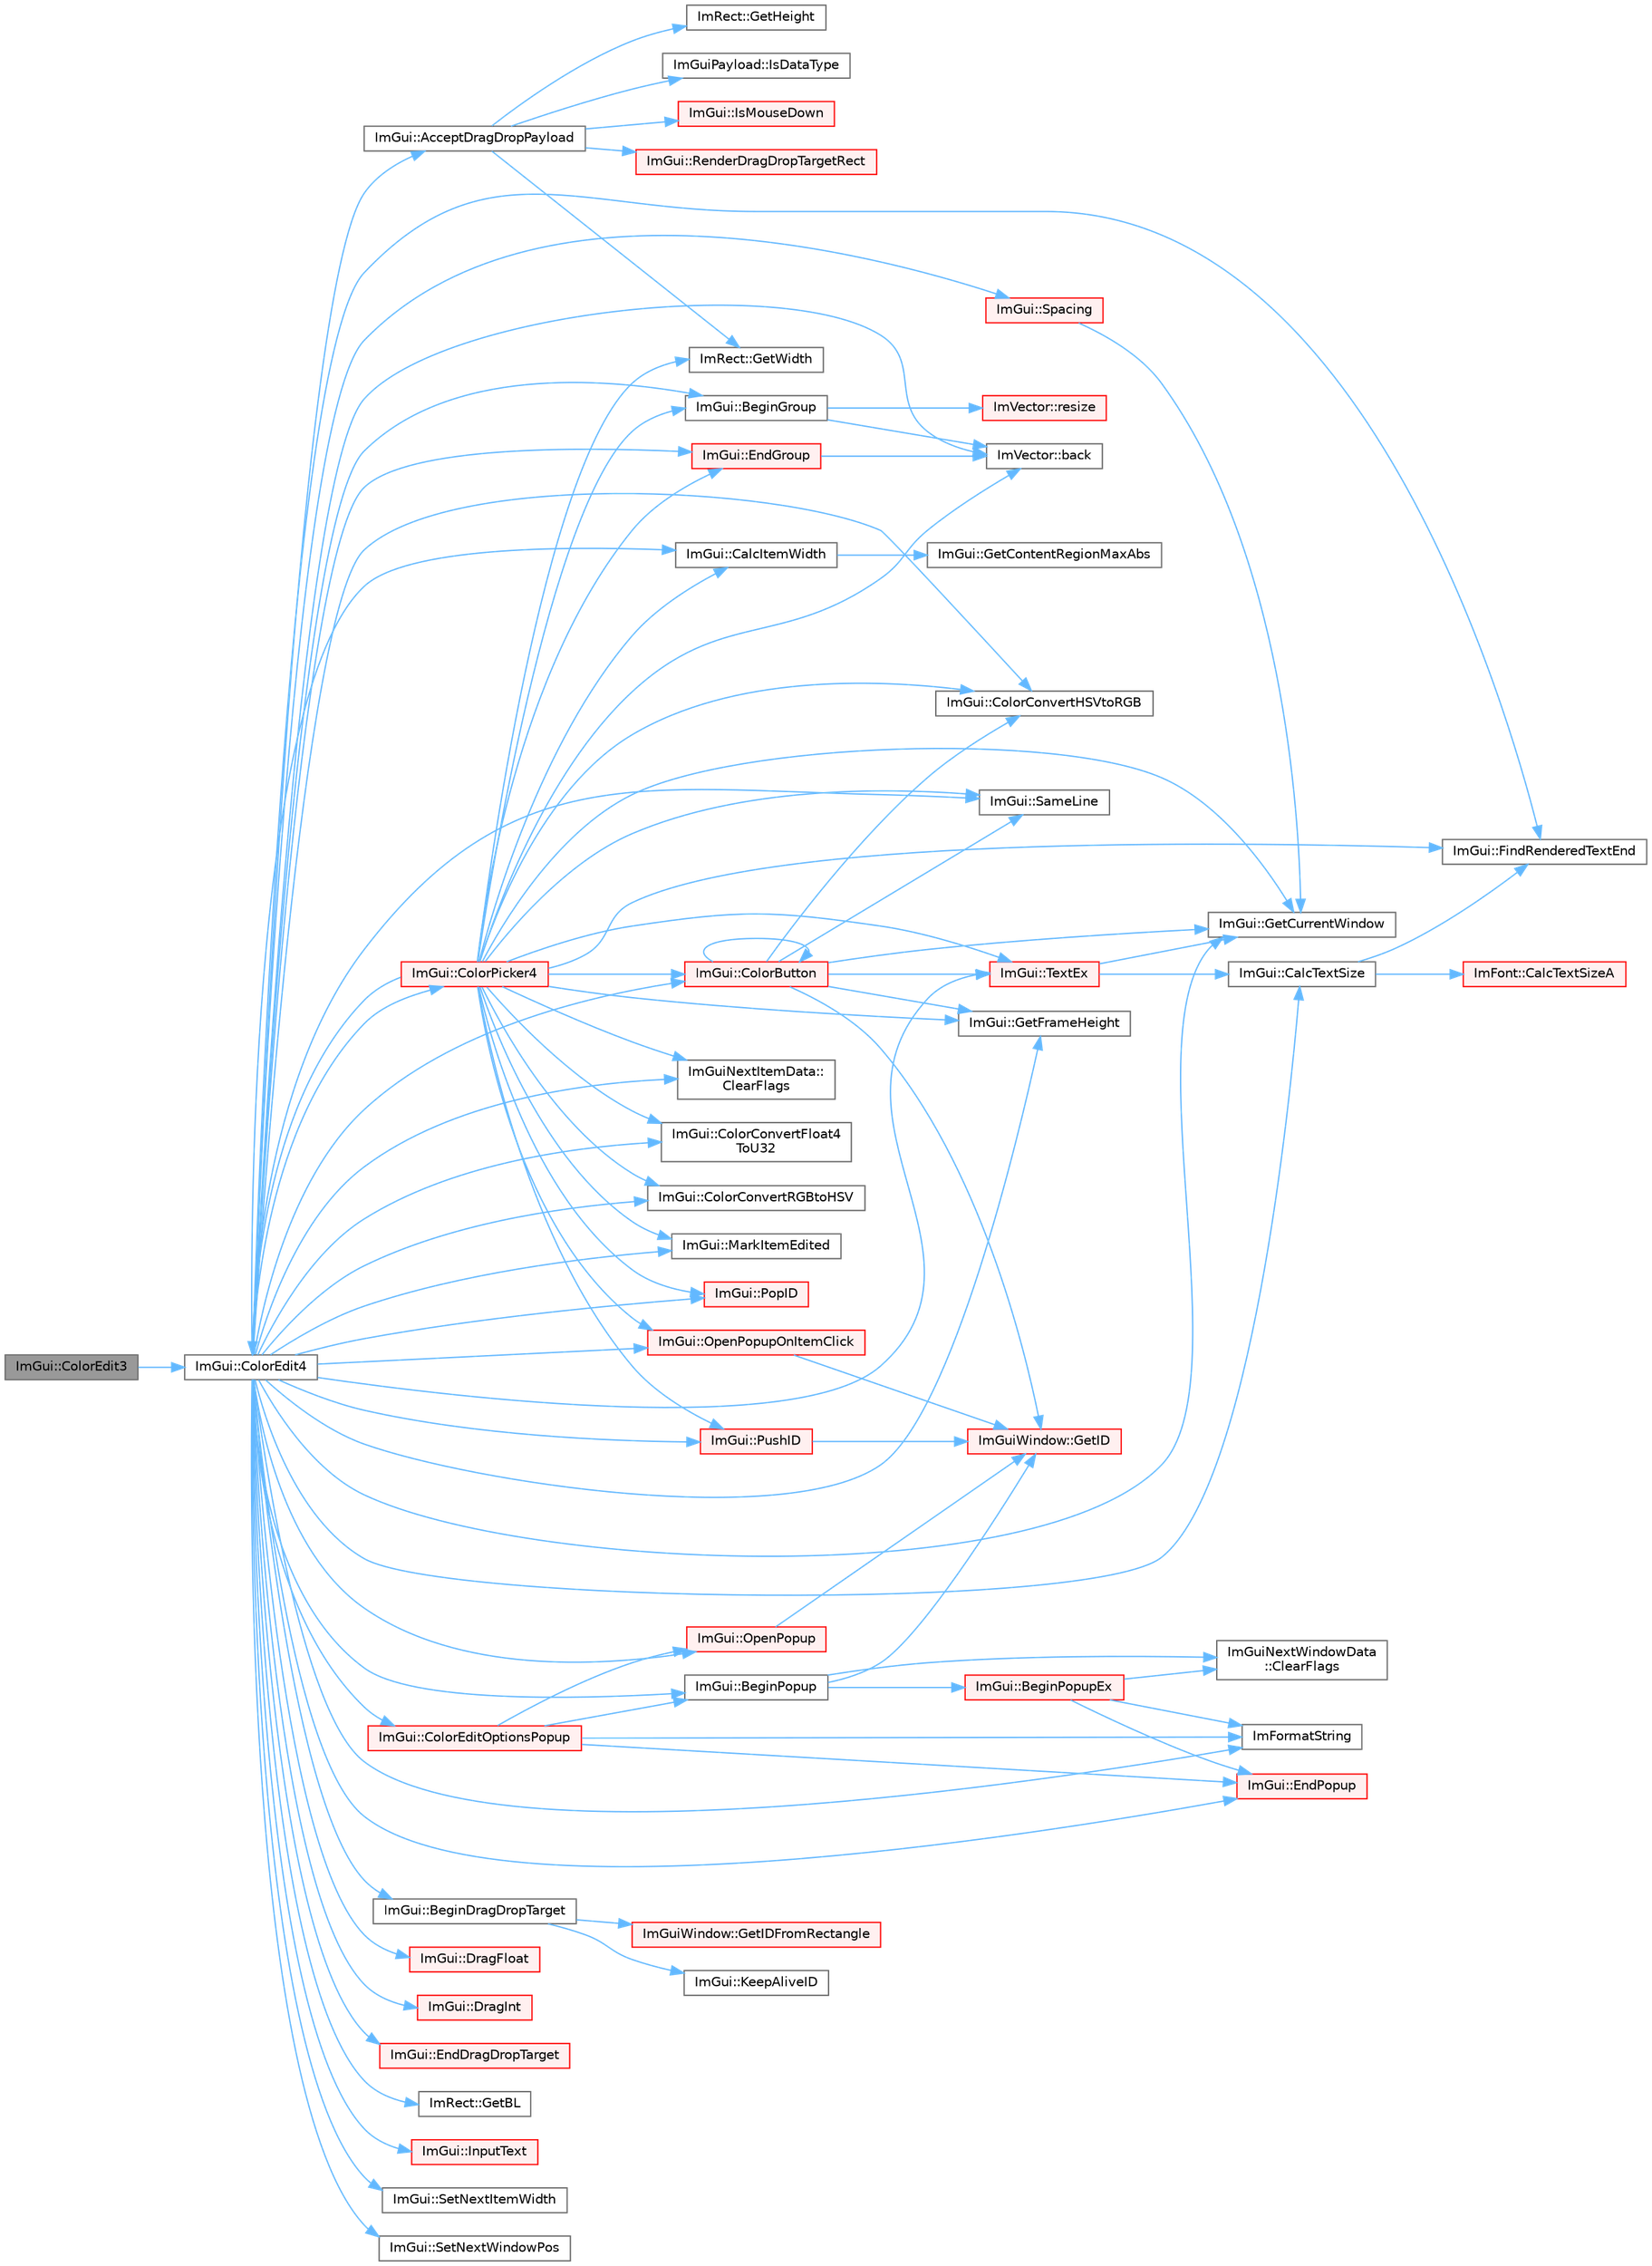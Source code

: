 digraph "ImGui::ColorEdit3"
{
 // LATEX_PDF_SIZE
  bgcolor="transparent";
  edge [fontname=Helvetica,fontsize=10,labelfontname=Helvetica,labelfontsize=10];
  node [fontname=Helvetica,fontsize=10,shape=box,height=0.2,width=0.4];
  rankdir="LR";
  Node1 [id="Node000001",label="ImGui::ColorEdit3",height=0.2,width=0.4,color="gray40", fillcolor="grey60", style="filled", fontcolor="black",tooltip=" "];
  Node1 -> Node2 [id="edge1_Node000001_Node000002",color="steelblue1",style="solid",tooltip=" "];
  Node2 [id="Node000002",label="ImGui::ColorEdit4",height=0.2,width=0.4,color="grey40", fillcolor="white", style="filled",URL="$namespace_im_gui.html#ac3f45e2aa0b1d591cc8a2cdf8b566a45",tooltip=" "];
  Node2 -> Node3 [id="edge2_Node000002_Node000003",color="steelblue1",style="solid",tooltip=" "];
  Node3 [id="Node000003",label="ImGui::AcceptDragDropPayload",height=0.2,width=0.4,color="grey40", fillcolor="white", style="filled",URL="$namespace_im_gui.html#a5e0dac39e249bf50e2ae96dc4a97cb18",tooltip=" "];
  Node3 -> Node4 [id="edge3_Node000003_Node000004",color="steelblue1",style="solid",tooltip=" "];
  Node4 [id="Node000004",label="ImRect::GetHeight",height=0.2,width=0.4,color="grey40", fillcolor="white", style="filled",URL="$struct_im_rect.html#a748d8ae9cb26508951ec6e2f2df0625b",tooltip=" "];
  Node3 -> Node5 [id="edge4_Node000003_Node000005",color="steelblue1",style="solid",tooltip=" "];
  Node5 [id="Node000005",label="ImRect::GetWidth",height=0.2,width=0.4,color="grey40", fillcolor="white", style="filled",URL="$struct_im_rect.html#afa75cb8491f20901c96166d17dcddac4",tooltip=" "];
  Node3 -> Node6 [id="edge5_Node000003_Node000006",color="steelblue1",style="solid",tooltip=" "];
  Node6 [id="Node000006",label="ImGuiPayload::IsDataType",height=0.2,width=0.4,color="grey40", fillcolor="white", style="filled",URL="$struct_im_gui_payload.html#a7864aeb80bc28683748d015562eead4d",tooltip=" "];
  Node3 -> Node7 [id="edge6_Node000003_Node000007",color="steelblue1",style="solid",tooltip=" "];
  Node7 [id="Node000007",label="ImGui::IsMouseDown",height=0.2,width=0.4,color="red", fillcolor="#FFF0F0", style="filled",URL="$namespace_im_gui.html#aed7dae248aa865bf06c1d60c0e809537",tooltip=" "];
  Node3 -> Node14 [id="edge7_Node000003_Node000014",color="steelblue1",style="solid",tooltip=" "];
  Node14 [id="Node000014",label="ImGui::RenderDragDropTargetRect",height=0.2,width=0.4,color="red", fillcolor="#FFF0F0", style="filled",URL="$namespace_im_gui.html#a243a62fece1096c59442bba21f0aa736",tooltip=" "];
  Node2 -> Node36 [id="edge8_Node000002_Node000036",color="steelblue1",style="solid",tooltip=" "];
  Node36 [id="Node000036",label="ImVector::back",height=0.2,width=0.4,color="grey40", fillcolor="white", style="filled",URL="$struct_im_vector.html#a2d80e87e81b1b01143c8d8be93e6fde1",tooltip=" "];
  Node2 -> Node37 [id="edge9_Node000002_Node000037",color="steelblue1",style="solid",tooltip=" "];
  Node37 [id="Node000037",label="ImGui::BeginDragDropTarget",height=0.2,width=0.4,color="grey40", fillcolor="white", style="filled",URL="$namespace_im_gui.html#ac42384c3181406bbd0f3f4f77a73c7ed",tooltip=" "];
  Node37 -> Node38 [id="edge10_Node000037_Node000038",color="steelblue1",style="solid",tooltip=" "];
  Node38 [id="Node000038",label="ImGuiWindow::GetIDFromRectangle",height=0.2,width=0.4,color="red", fillcolor="#FFF0F0", style="filled",URL="$struct_im_gui_window.html#a44931b6e73248930490d2c89377a8233",tooltip=" "];
  Node37 -> Node41 [id="edge11_Node000037_Node000041",color="steelblue1",style="solid",tooltip=" "];
  Node41 [id="Node000041",label="ImGui::KeepAliveID",height=0.2,width=0.4,color="grey40", fillcolor="white", style="filled",URL="$namespace_im_gui.html#a85a245c78a9f7c351636bdad6e60c488",tooltip=" "];
  Node2 -> Node42 [id="edge12_Node000002_Node000042",color="steelblue1",style="solid",tooltip=" "];
  Node42 [id="Node000042",label="ImGui::BeginGroup",height=0.2,width=0.4,color="grey40", fillcolor="white", style="filled",URL="$namespace_im_gui.html#a42407e196b7ed2a8755bff28aae9805f",tooltip=" "];
  Node42 -> Node36 [id="edge13_Node000042_Node000036",color="steelblue1",style="solid",tooltip=" "];
  Node42 -> Node43 [id="edge14_Node000042_Node000043",color="steelblue1",style="solid",tooltip=" "];
  Node43 [id="Node000043",label="ImVector::resize",height=0.2,width=0.4,color="red", fillcolor="#FFF0F0", style="filled",URL="$struct_im_vector.html#ac371dd62e56ae486b1a5038cf07eee56",tooltip=" "];
  Node2 -> Node46 [id="edge15_Node000002_Node000046",color="steelblue1",style="solid",tooltip=" "];
  Node46 [id="Node000046",label="ImGui::BeginPopup",height=0.2,width=0.4,color="grey40", fillcolor="white", style="filled",URL="$namespace_im_gui.html#a10e213926d8ca212266bc5fbded1e026",tooltip=" "];
  Node46 -> Node47 [id="edge16_Node000046_Node000047",color="steelblue1",style="solid",tooltip=" "];
  Node47 [id="Node000047",label="ImGui::BeginPopupEx",height=0.2,width=0.4,color="red", fillcolor="#FFF0F0", style="filled",URL="$namespace_im_gui.html#a89da3a22300e8293257b6cfdf1b83b7a",tooltip=" "];
  Node47 -> Node50 [id="edge17_Node000047_Node000050",color="steelblue1",style="solid",tooltip=" "];
  Node50 [id="Node000050",label="ImGuiNextWindowData\l::ClearFlags",height=0.2,width=0.4,color="grey40", fillcolor="white", style="filled",URL="$struct_im_gui_next_window_data.html#a9543431fafe3d0627fdecc5fa839487c",tooltip=" "];
  Node47 -> Node115 [id="edge18_Node000047_Node000115",color="steelblue1",style="solid",tooltip=" "];
  Node115 [id="Node000115",label="ImGui::EndPopup",height=0.2,width=0.4,color="red", fillcolor="#FFF0F0", style="filled",URL="$namespace_im_gui.html#aa6a9b5696f2ea7eed7683425fc77b8f2",tooltip=" "];
  Node47 -> Node127 [id="edge19_Node000047_Node000127",color="steelblue1",style="solid",tooltip=" "];
  Node127 [id="Node000127",label="ImFormatString",height=0.2,width=0.4,color="grey40", fillcolor="white", style="filled",URL="$imgui_8cpp.html#a75ccaf7d676b1f567ba888ae42ac3809",tooltip=" "];
  Node46 -> Node50 [id="edge20_Node000046_Node000050",color="steelblue1",style="solid",tooltip=" "];
  Node46 -> Node125 [id="edge21_Node000046_Node000125",color="steelblue1",style="solid",tooltip=" "];
  Node125 [id="Node000125",label="ImGuiWindow::GetID",height=0.2,width=0.4,color="red", fillcolor="#FFF0F0", style="filled",URL="$struct_im_gui_window.html#a66400a63bc0b54d7d29e08d1b1b1a42b",tooltip=" "];
  Node2 -> Node156 [id="edge22_Node000002_Node000156",color="steelblue1",style="solid",tooltip=" "];
  Node156 [id="Node000156",label="ImGui::CalcItemWidth",height=0.2,width=0.4,color="grey40", fillcolor="white", style="filled",URL="$namespace_im_gui.html#ab3b3ba92ebd8bca4a552dd93321a1994",tooltip=" "];
  Node156 -> Node157 [id="edge23_Node000156_Node000157",color="steelblue1",style="solid",tooltip=" "];
  Node157 [id="Node000157",label="ImGui::GetContentRegionMaxAbs",height=0.2,width=0.4,color="grey40", fillcolor="white", style="filled",URL="$namespace_im_gui.html#adc4d9b0d735ffae1f1598c4df038024c",tooltip=" "];
  Node2 -> Node158 [id="edge24_Node000002_Node000158",color="steelblue1",style="solid",tooltip=" "];
  Node158 [id="Node000158",label="ImGui::CalcTextSize",height=0.2,width=0.4,color="grey40", fillcolor="white", style="filled",URL="$namespace_im_gui.html#a848b9db6cc4a186751c0ecebcaadc33b",tooltip=" "];
  Node158 -> Node159 [id="edge25_Node000158_Node000159",color="steelblue1",style="solid",tooltip=" "];
  Node159 [id="Node000159",label="ImFont::CalcTextSizeA",height=0.2,width=0.4,color="red", fillcolor="#FFF0F0", style="filled",URL="$struct_im_font.html#ad67f64fd206ad197f4b93b1a1ae27cfe",tooltip=" "];
  Node158 -> Node162 [id="edge26_Node000158_Node000162",color="steelblue1",style="solid",tooltip=" "];
  Node162 [id="Node000162",label="ImGui::FindRenderedTextEnd",height=0.2,width=0.4,color="grey40", fillcolor="white", style="filled",URL="$namespace_im_gui.html#a7671e1dbc803a31b06081b52a771d83f",tooltip=" "];
  Node2 -> Node163 [id="edge27_Node000002_Node000163",color="steelblue1",style="solid",tooltip=" "];
  Node163 [id="Node000163",label="ImGuiNextItemData::\lClearFlags",height=0.2,width=0.4,color="grey40", fillcolor="white", style="filled",URL="$struct_im_gui_next_item_data.html#a0159fd0bdffe71c29271a3dbdde9013b",tooltip=" "];
  Node2 -> Node164 [id="edge28_Node000002_Node000164",color="steelblue1",style="solid",tooltip=" "];
  Node164 [id="Node000164",label="ImGui::ColorButton",height=0.2,width=0.4,color="red", fillcolor="#FFF0F0", style="filled",URL="$namespace_im_gui.html#ae2d7c8f37726810753d71d480f0af7f0",tooltip=" "];
  Node164 -> Node164 [id="edge29_Node000164_Node000164",color="steelblue1",style="solid",tooltip=" "];
  Node164 -> Node186 [id="edge30_Node000164_Node000186",color="steelblue1",style="solid",tooltip=" "];
  Node186 [id="Node000186",label="ImGui::ColorConvertHSVtoRGB",height=0.2,width=0.4,color="grey40", fillcolor="white", style="filled",URL="$namespace_im_gui.html#a074427678b3e56378b7dcdefa4c8b5c7",tooltip=" "];
  Node164 -> Node98 [id="edge31_Node000164_Node000098",color="steelblue1",style="solid",tooltip=" "];
  Node98 [id="Node000098",label="ImGui::GetCurrentWindow",height=0.2,width=0.4,color="grey40", fillcolor="white", style="filled",URL="$namespace_im_gui.html#ac452417b5004ca16a814a72cff153526",tooltip=" "];
  Node164 -> Node211 [id="edge32_Node000164_Node000211",color="steelblue1",style="solid",tooltip=" "];
  Node211 [id="Node000211",label="ImGui::GetFrameHeight",height=0.2,width=0.4,color="grey40", fillcolor="white", style="filled",URL="$namespace_im_gui.html#ae560f17cf3262017cee888d1eb77f294",tooltip=" "];
  Node164 -> Node125 [id="edge33_Node000164_Node000125",color="steelblue1",style="solid",tooltip=" "];
  Node164 -> Node189 [id="edge34_Node000164_Node000189",color="steelblue1",style="solid",tooltip=" "];
  Node189 [id="Node000189",label="ImGui::SameLine",height=0.2,width=0.4,color="grey40", fillcolor="white", style="filled",URL="$namespace_im_gui.html#a2991c91e94f3b77a0c3411f4f3aa348e",tooltip=" "];
  Node164 -> Node203 [id="edge35_Node000164_Node000203",color="steelblue1",style="solid",tooltip=" "];
  Node203 [id="Node000203",label="ImGui::TextEx",height=0.2,width=0.4,color="red", fillcolor="#FFF0F0", style="filled",URL="$namespace_im_gui.html#aae6420fec03511fd478d9108f31e6b5f",tooltip=" "];
  Node203 -> Node158 [id="edge36_Node000203_Node000158",color="steelblue1",style="solid",tooltip=" "];
  Node203 -> Node98 [id="edge37_Node000203_Node000098",color="steelblue1",style="solid",tooltip=" "];
  Node2 -> Node31 [id="edge38_Node000002_Node000031",color="steelblue1",style="solid",tooltip=" "];
  Node31 [id="Node000031",label="ImGui::ColorConvertFloat4\lToU32",height=0.2,width=0.4,color="grey40", fillcolor="white", style="filled",URL="$namespace_im_gui.html#abe2691de0b1a71c774ab24cc91564a94",tooltip=" "];
  Node2 -> Node186 [id="edge39_Node000002_Node000186",color="steelblue1",style="solid",tooltip=" "];
  Node2 -> Node220 [id="edge40_Node000002_Node000220",color="steelblue1",style="solid",tooltip=" "];
  Node220 [id="Node000220",label="ImGui::ColorConvertRGBtoHSV",height=0.2,width=0.4,color="grey40", fillcolor="white", style="filled",URL="$namespace_im_gui.html#aaed5ed34aaaa02b61cbb67598c0ad9ca",tooltip=" "];
  Node2 -> Node221 [id="edge41_Node000002_Node000221",color="steelblue1",style="solid",tooltip=" "];
  Node221 [id="Node000221",label="ImGui::ColorEditOptionsPopup",height=0.2,width=0.4,color="red", fillcolor="#FFF0F0", style="filled",URL="$namespace_im_gui.html#a6bfb117816d669f8704e5d0c0c0795fe",tooltip=" "];
  Node221 -> Node46 [id="edge42_Node000221_Node000046",color="steelblue1",style="solid",tooltip=" "];
  Node221 -> Node115 [id="edge43_Node000221_Node000115",color="steelblue1",style="solid",tooltip=" "];
  Node221 -> Node127 [id="edge44_Node000221_Node000127",color="steelblue1",style="solid",tooltip=" "];
  Node221 -> Node226 [id="edge45_Node000221_Node000226",color="steelblue1",style="solid",tooltip=" "];
  Node226 [id="Node000226",label="ImGui::OpenPopup",height=0.2,width=0.4,color="red", fillcolor="#FFF0F0", style="filled",URL="$namespace_im_gui.html#a9e1be94ca8c4d48a20b230cdfc9b18c5",tooltip=" "];
  Node226 -> Node125 [id="edge46_Node000226_Node000125",color="steelblue1",style="solid",tooltip=" "];
  Node2 -> Node244 [id="edge47_Node000002_Node000244",color="steelblue1",style="solid",tooltip=" "];
  Node244 [id="Node000244",label="ImGui::ColorPicker4",height=0.2,width=0.4,color="red", fillcolor="#FFF0F0", style="filled",URL="$namespace_im_gui.html#a3d5aae9e0a14aa051d5a799abbe97b32",tooltip=" "];
  Node244 -> Node36 [id="edge48_Node000244_Node000036",color="steelblue1",style="solid",tooltip=" "];
  Node244 -> Node42 [id="edge49_Node000244_Node000042",color="steelblue1",style="solid",tooltip=" "];
  Node244 -> Node156 [id="edge50_Node000244_Node000156",color="steelblue1",style="solid",tooltip=" "];
  Node244 -> Node163 [id="edge51_Node000244_Node000163",color="steelblue1",style="solid",tooltip=" "];
  Node244 -> Node164 [id="edge52_Node000244_Node000164",color="steelblue1",style="solid",tooltip=" "];
  Node244 -> Node31 [id="edge53_Node000244_Node000031",color="steelblue1",style="solid",tooltip=" "];
  Node244 -> Node186 [id="edge54_Node000244_Node000186",color="steelblue1",style="solid",tooltip=" "];
  Node244 -> Node220 [id="edge55_Node000244_Node000220",color="steelblue1",style="solid",tooltip=" "];
  Node244 -> Node2 [id="edge56_Node000244_Node000002",color="steelblue1",style="solid",tooltip=" "];
  Node244 -> Node254 [id="edge57_Node000244_Node000254",color="steelblue1",style="solid",tooltip=" "];
  Node254 [id="Node000254",label="ImGui::EndGroup",height=0.2,width=0.4,color="red", fillcolor="#FFF0F0", style="filled",URL="$namespace_im_gui.html#a05fc97fc64f28a55486087f503d9a622",tooltip=" "];
  Node254 -> Node36 [id="edge58_Node000254_Node000036",color="steelblue1",style="solid",tooltip=" "];
  Node244 -> Node162 [id="edge59_Node000244_Node000162",color="steelblue1",style="solid",tooltip=" "];
  Node244 -> Node98 [id="edge60_Node000244_Node000098",color="steelblue1",style="solid",tooltip=" "];
  Node244 -> Node211 [id="edge61_Node000244_Node000211",color="steelblue1",style="solid",tooltip=" "];
  Node244 -> Node5 [id="edge62_Node000244_Node000005",color="steelblue1",style="solid",tooltip=" "];
  Node244 -> Node235 [id="edge63_Node000244_Node000235",color="steelblue1",style="solid",tooltip=" "];
  Node235 [id="Node000235",label="ImGui::MarkItemEdited",height=0.2,width=0.4,color="grey40", fillcolor="white", style="filled",URL="$namespace_im_gui.html#a83036681a36fbee2d35b5b57a1ef72e6",tooltip=" "];
  Node244 -> Node262 [id="edge64_Node000244_Node000262",color="steelblue1",style="solid",tooltip=" "];
  Node262 [id="Node000262",label="ImGui::OpenPopupOnItemClick",height=0.2,width=0.4,color="red", fillcolor="#FFF0F0", style="filled",URL="$namespace_im_gui.html#a3811834876930efd5cb08a25d8c022d0",tooltip=" "];
  Node262 -> Node125 [id="edge65_Node000262_Node000125",color="steelblue1",style="solid",tooltip=" "];
  Node244 -> Node128 [id="edge66_Node000244_Node000128",color="steelblue1",style="solid",tooltip=" "];
  Node128 [id="Node000128",label="ImGui::PopID",height=0.2,width=0.4,color="red", fillcolor="#FFF0F0", style="filled",URL="$namespace_im_gui.html#aba0b2d8f890a5d435ae43d0c4a2d4dd1",tooltip=" "];
  Node244 -> Node130 [id="edge67_Node000244_Node000130",color="steelblue1",style="solid",tooltip=" "];
  Node130 [id="Node000130",label="ImGui::PushID",height=0.2,width=0.4,color="red", fillcolor="#FFF0F0", style="filled",URL="$namespace_im_gui.html#a27a8533605dc5b8cabf161bf7715bbde",tooltip=" "];
  Node130 -> Node125 [id="edge68_Node000130_Node000125",color="steelblue1",style="solid",tooltip=" "];
  Node244 -> Node189 [id="edge69_Node000244_Node000189",color="steelblue1",style="solid",tooltip=" "];
  Node244 -> Node203 [id="edge70_Node000244_Node000203",color="steelblue1",style="solid",tooltip=" "];
  Node2 -> Node268 [id="edge71_Node000002_Node000268",color="steelblue1",style="solid",tooltip=" "];
  Node268 [id="Node000268",label="ImGui::DragFloat",height=0.2,width=0.4,color="red", fillcolor="#FFF0F0", style="filled",URL="$namespace_im_gui.html#aab1b20e7bf98aa7bbdb26f8cd3ad91e6",tooltip=" "];
  Node2 -> Node343 [id="edge72_Node000002_Node000343",color="steelblue1",style="solid",tooltip=" "];
  Node343 [id="Node000343",label="ImGui::DragInt",height=0.2,width=0.4,color="red", fillcolor="#FFF0F0", style="filled",URL="$namespace_im_gui.html#a3714db739ae51fc75601d7fad234a58b",tooltip=" "];
  Node2 -> Node344 [id="edge73_Node000002_Node000344",color="steelblue1",style="solid",tooltip=" "];
  Node344 [id="Node000344",label="ImGui::EndDragDropTarget",height=0.2,width=0.4,color="red", fillcolor="#FFF0F0", style="filled",URL="$namespace_im_gui.html#ae8313266214728f86c2cb7cb30a30e89",tooltip=" "];
  Node2 -> Node254 [id="edge74_Node000002_Node000254",color="steelblue1",style="solid",tooltip=" "];
  Node2 -> Node115 [id="edge75_Node000002_Node000115",color="steelblue1",style="solid",tooltip=" "];
  Node2 -> Node162 [id="edge76_Node000002_Node000162",color="steelblue1",style="solid",tooltip=" "];
  Node2 -> Node307 [id="edge77_Node000002_Node000307",color="steelblue1",style="solid",tooltip=" "];
  Node307 [id="Node000307",label="ImRect::GetBL",height=0.2,width=0.4,color="grey40", fillcolor="white", style="filled",URL="$struct_im_rect.html#a59d9751bc7be6745dddf5b83b9155669",tooltip=" "];
  Node2 -> Node98 [id="edge78_Node000002_Node000098",color="steelblue1",style="solid",tooltip=" "];
  Node2 -> Node211 [id="edge79_Node000002_Node000211",color="steelblue1",style="solid",tooltip=" "];
  Node2 -> Node127 [id="edge80_Node000002_Node000127",color="steelblue1",style="solid",tooltip=" "];
  Node2 -> Node345 [id="edge81_Node000002_Node000345",color="steelblue1",style="solid",tooltip=" "];
  Node345 [id="Node000345",label="ImGui::InputText",height=0.2,width=0.4,color="red", fillcolor="#FFF0F0", style="filled",URL="$namespace_im_gui.html#aa72b5760a3a206729723a587ac7c8519",tooltip=" "];
  Node2 -> Node235 [id="edge82_Node000002_Node000235",color="steelblue1",style="solid",tooltip=" "];
  Node2 -> Node226 [id="edge83_Node000002_Node000226",color="steelblue1",style="solid",tooltip=" "];
  Node2 -> Node262 [id="edge84_Node000002_Node000262",color="steelblue1",style="solid",tooltip=" "];
  Node2 -> Node128 [id="edge85_Node000002_Node000128",color="steelblue1",style="solid",tooltip=" "];
  Node2 -> Node130 [id="edge86_Node000002_Node000130",color="steelblue1",style="solid",tooltip=" "];
  Node2 -> Node189 [id="edge87_Node000002_Node000189",color="steelblue1",style="solid",tooltip=" "];
  Node2 -> Node346 [id="edge88_Node000002_Node000346",color="steelblue1",style="solid",tooltip=" "];
  Node346 [id="Node000346",label="ImGui::SetNextItemWidth",height=0.2,width=0.4,color="grey40", fillcolor="white", style="filled",URL="$namespace_im_gui.html#a1291228607bee5a703df6553f27cbbb9",tooltip=" "];
  Node2 -> Node173 [id="edge89_Node000002_Node000173",color="steelblue1",style="solid",tooltip=" "];
  Node173 [id="Node000173",label="ImGui::SetNextWindowPos",height=0.2,width=0.4,color="grey40", fillcolor="white", style="filled",URL="$namespace_im_gui.html#afbccd31113430670b5ab2bf0d6f509bf",tooltip=" "];
  Node2 -> Node347 [id="edge90_Node000002_Node000347",color="steelblue1",style="solid",tooltip=" "];
  Node347 [id="Node000347",label="ImGui::Spacing",height=0.2,width=0.4,color="red", fillcolor="#FFF0F0", style="filled",URL="$namespace_im_gui.html#a2659e2bfe84b4cad0facd65d5c1ac90d",tooltip=" "];
  Node347 -> Node98 [id="edge91_Node000347_Node000098",color="steelblue1",style="solid",tooltip=" "];
  Node2 -> Node203 [id="edge92_Node000002_Node000203",color="steelblue1",style="solid",tooltip=" "];
}
